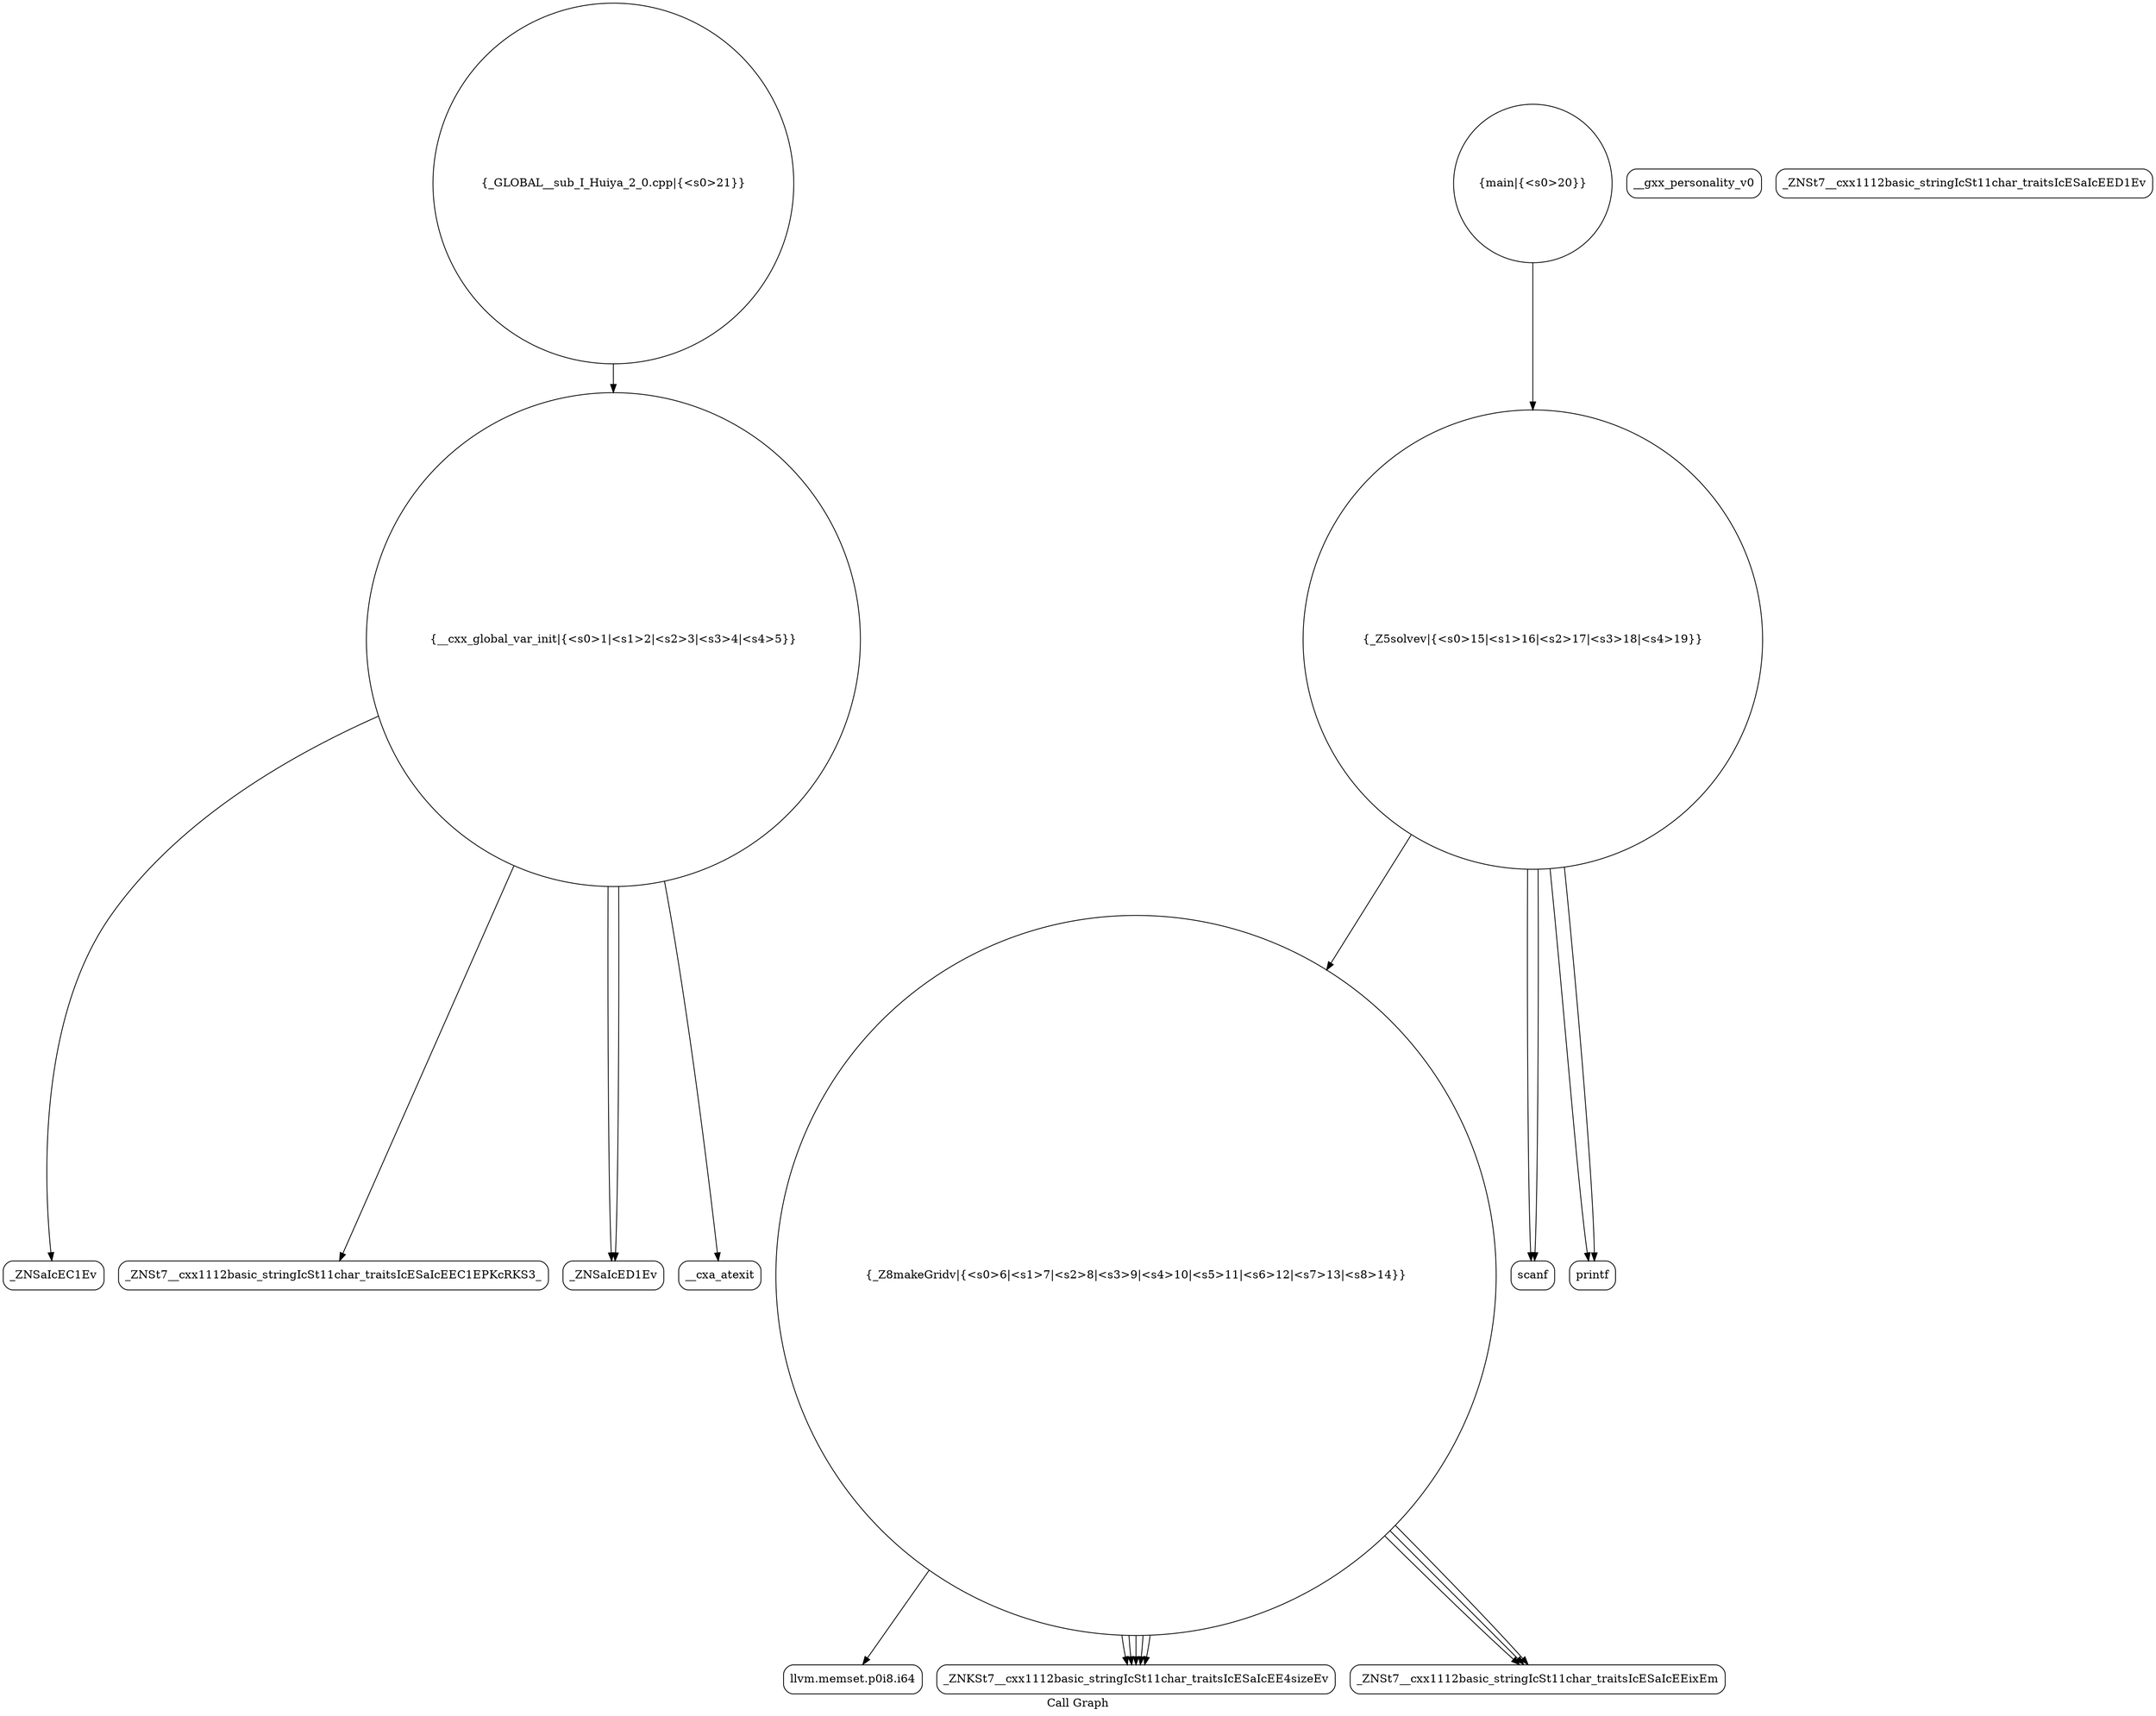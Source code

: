 digraph "Call Graph" {
	label="Call Graph";

	Node0x5645664b55a0 [shape=record,shape=circle,label="{__cxx_global_var_init|{<s0>1|<s1>2|<s2>3|<s3>4|<s4>5}}"];
	Node0x5645664b55a0:s0 -> Node0x5645664b5a30[color=black];
	Node0x5645664b55a0:s1 -> Node0x5645664b5ab0[color=black];
	Node0x5645664b55a0:s2 -> Node0x5645664b5bb0[color=black];
	Node0x5645664b55a0:s3 -> Node0x5645664b5cb0[color=black];
	Node0x5645664b55a0:s4 -> Node0x5645664b5bb0[color=black];
	Node0x5645664b5d30 [shape=record,shape=circle,label="{_Z8makeGridv|{<s0>6|<s1>7|<s2>8|<s3>9|<s4>10|<s5>11|<s6>12|<s7>13|<s8>14}}"];
	Node0x5645664b5d30:s0 -> Node0x5645664b5db0[color=black];
	Node0x5645664b5d30:s1 -> Node0x5645664b5e30[color=black];
	Node0x5645664b5d30:s2 -> Node0x5645664b5eb0[color=black];
	Node0x5645664b5d30:s3 -> Node0x5645664b5e30[color=black];
	Node0x5645664b5d30:s4 -> Node0x5645664b5eb0[color=black];
	Node0x5645664b5d30:s5 -> Node0x5645664b5eb0[color=black];
	Node0x5645664b5d30:s6 -> Node0x5645664b5e30[color=black];
	Node0x5645664b5d30:s7 -> Node0x5645664b5e30[color=black];
	Node0x5645664b5d30:s8 -> Node0x5645664b5e30[color=black];
	Node0x5645664b60b0 [shape=record,shape=circle,label="{main|{<s0>20}}"];
	Node0x5645664b60b0:s0 -> Node0x5645664b5f30[color=black];
	Node0x5645664b5ab0 [shape=record,shape=Mrecord,label="{_ZNSt7__cxx1112basic_stringIcSt11char_traitsIcESaIcEEC1EPKcRKS3_}"];
	Node0x5645664b5e30 [shape=record,shape=Mrecord,label="{_ZNKSt7__cxx1112basic_stringIcSt11char_traitsIcESaIcEE4sizeEv}"];
	Node0x5645664b5bb0 [shape=record,shape=Mrecord,label="{_ZNSaIcED1Ev}"];
	Node0x5645664b5f30 [shape=record,shape=circle,label="{_Z5solvev|{<s0>15|<s1>16|<s2>17|<s3>18|<s4>19}}"];
	Node0x5645664b5f30:s0 -> Node0x5645664b5fb0[color=black];
	Node0x5645664b5f30:s1 -> Node0x5645664b5fb0[color=black];
	Node0x5645664b5f30:s2 -> Node0x5645664b5d30[color=black];
	Node0x5645664b5f30:s3 -> Node0x5645664b6030[color=black];
	Node0x5645664b5f30:s4 -> Node0x5645664b6030[color=black];
	Node0x5645664b5cb0 [shape=record,shape=Mrecord,label="{__cxa_atexit}"];
	Node0x5645664b6030 [shape=record,shape=Mrecord,label="{printf}"];
	Node0x5645664b5a30 [shape=record,shape=Mrecord,label="{_ZNSaIcEC1Ev}"];
	Node0x5645664b5db0 [shape=record,shape=Mrecord,label="{llvm.memset.p0i8.i64}"];
	Node0x5645664b6130 [shape=record,shape=circle,label="{_GLOBAL__sub_I_Huiya_2_0.cpp|{<s0>21}}"];
	Node0x5645664b6130:s0 -> Node0x5645664b55a0[color=black];
	Node0x5645664b5b30 [shape=record,shape=Mrecord,label="{__gxx_personality_v0}"];
	Node0x5645664b5eb0 [shape=record,shape=Mrecord,label="{_ZNSt7__cxx1112basic_stringIcSt11char_traitsIcESaIcEEixEm}"];
	Node0x5645664b5c30 [shape=record,shape=Mrecord,label="{_ZNSt7__cxx1112basic_stringIcSt11char_traitsIcESaIcEED1Ev}"];
	Node0x5645664b5fb0 [shape=record,shape=Mrecord,label="{scanf}"];
}
